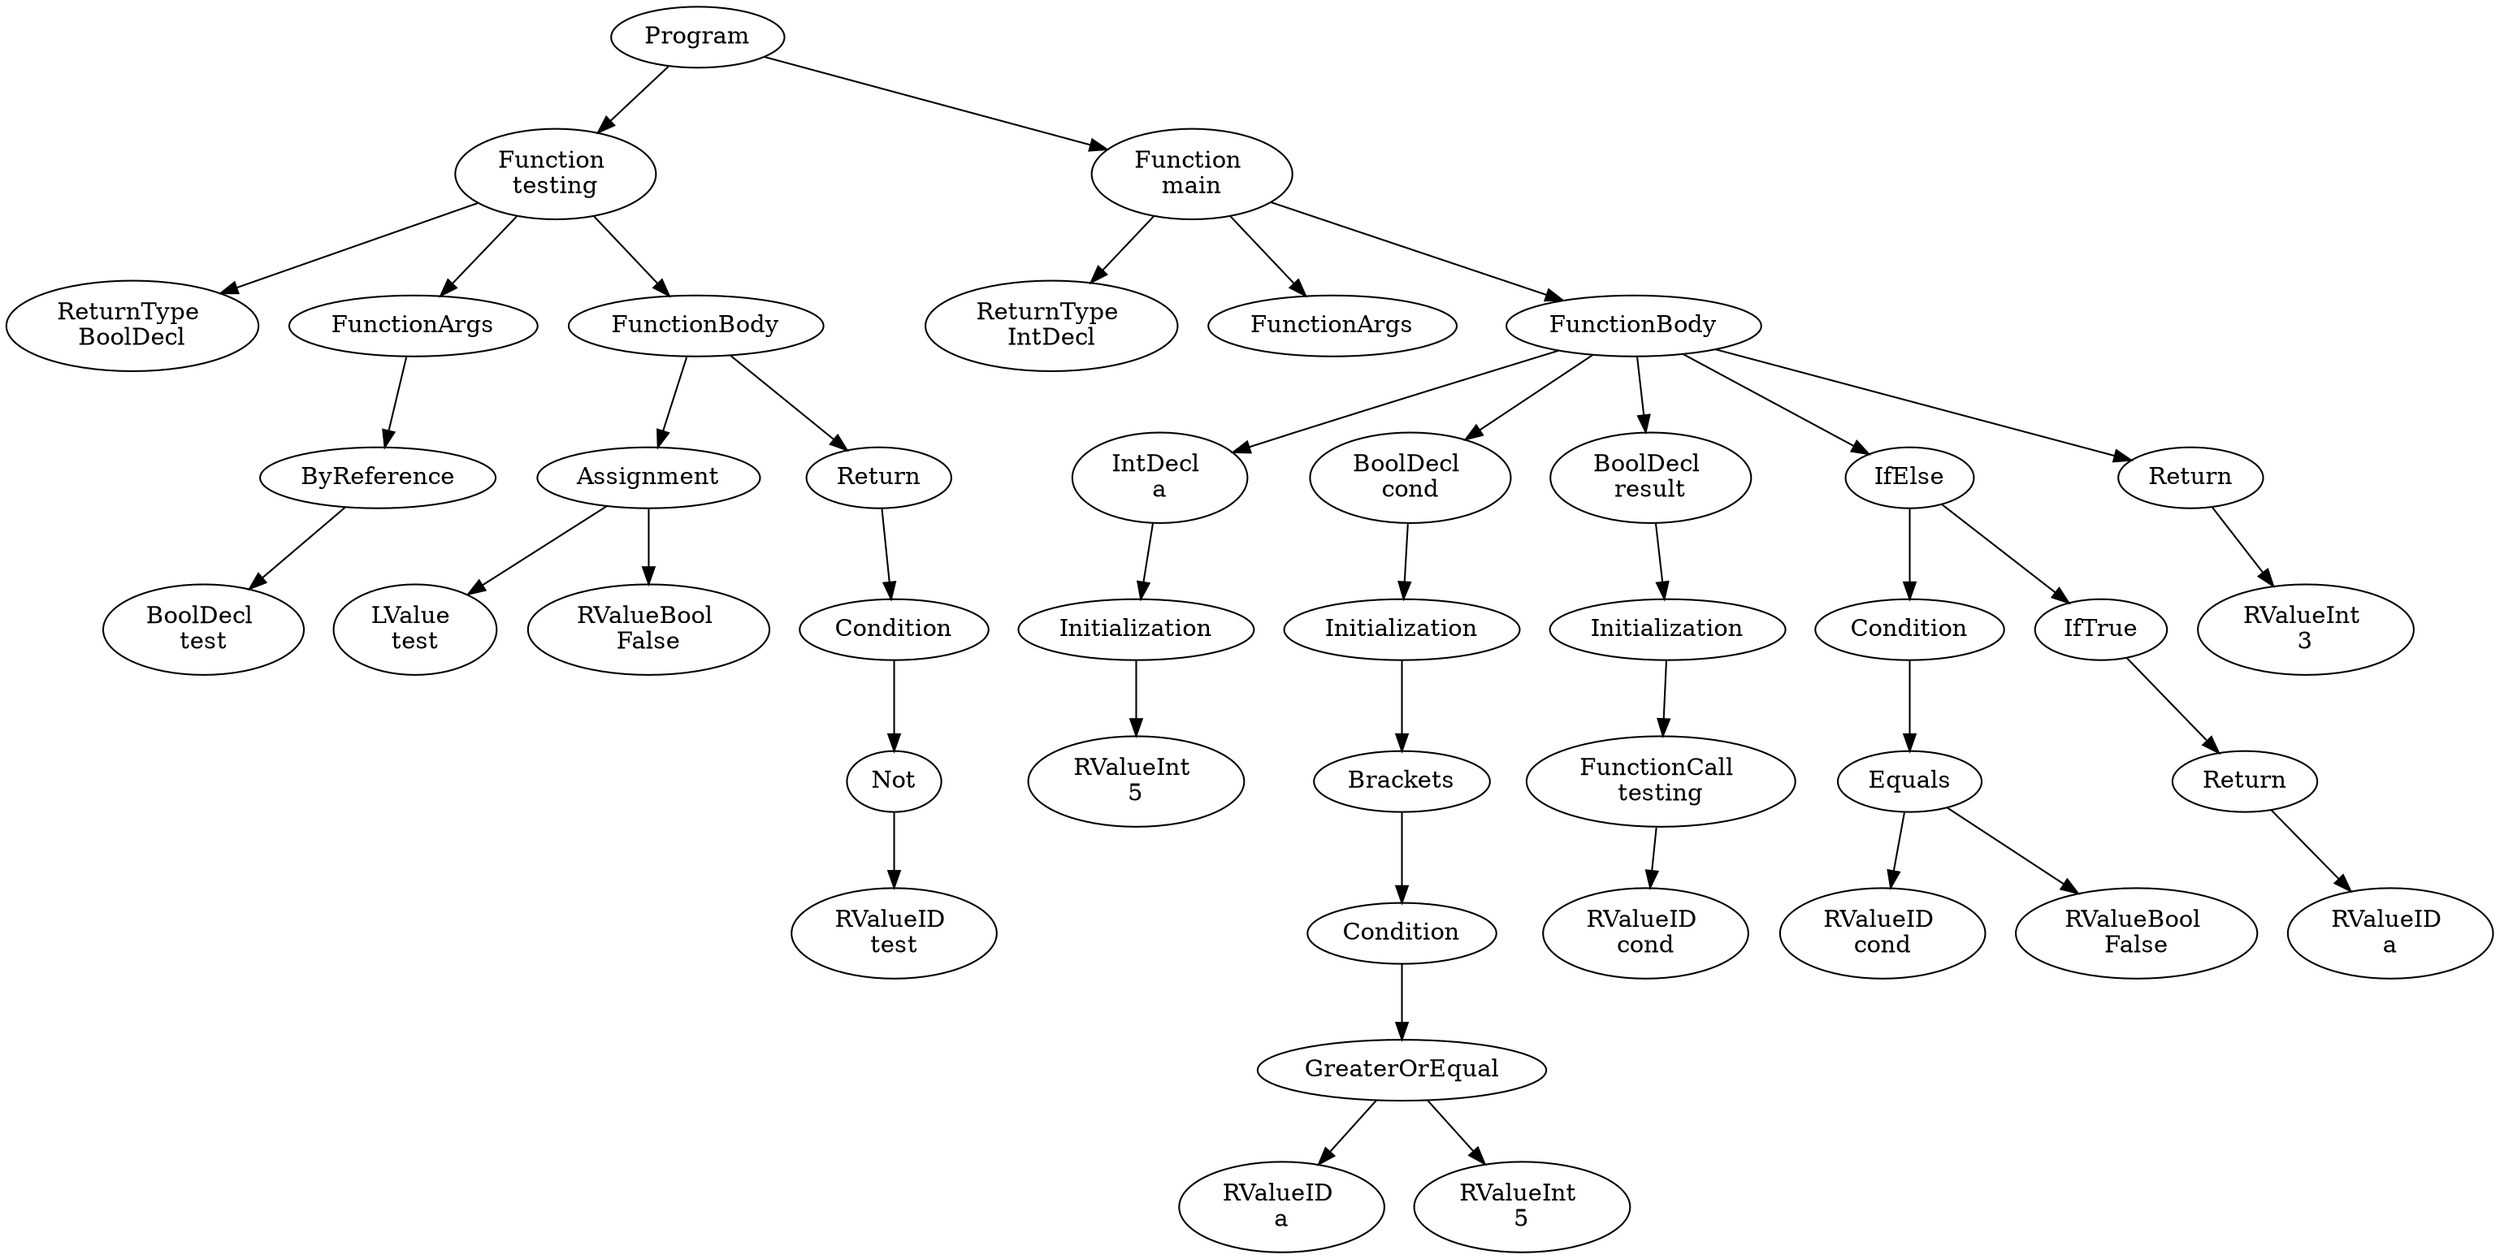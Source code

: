 digraph AST {
2 [label="Program"];
3 [label="Function \ntesting"];
4 [label="ReturnType \nBoolDecl"];
5 [label="FunctionArgs"];
6 [label="ByReference"];
7 [label="BoolDecl \ntest"];
6 -> 7;
5 -> 6;
8 [label="FunctionBody"];
9 [label="Assignment"];
10 [label="LValue \ntest"];
11 [label="RValueBool \nFalse"];
9 -> 10;
9 -> 11;
12 [label="Return"];
13 [label="Condition"];
14 [label="Not"];
15 [label="RValueID \ntest"];
14 -> 15;
13 -> 14;
12 -> 13;
8 -> 9;
8 -> 12;
3 -> 4;
3 -> 5;
3 -> 8;
16 [label="Function \nmain"];
17 [label="ReturnType \nIntDecl"];
18 [label="FunctionArgs"];
19 [label="FunctionBody"];
20 [label="IntDecl \na"];
21 [label="Initialization"];
22 [label="RValueInt \n5"];
21 -> 22;
20 -> 21;
23 [label="BoolDecl \ncond"];
24 [label="Initialization"];
25 [label="Brackets"];
26 [label="Condition"];
27 [label="GreaterOrEqual"];
28 [label="RValueID \na"];
29 [label="RValueInt \n5"];
27 -> 28;
27 -> 29;
26 -> 27;
25 -> 26;
24 -> 25;
23 -> 24;
30 [label="BoolDecl \nresult"];
31 [label="Initialization"];
32 [label="FunctionCall \ntesting"];
33 [label="RValueID \ncond"];
32 -> 33;
31 -> 32;
30 -> 31;
34 [label="IfElse"];
35 [label="Condition"];
36 [label="Equals"];
37 [label="RValueID \ncond"];
38 [label="RValueBool \nFalse"];
36 -> 37;
36 -> 38;
35 -> 36;
39 [label="IfTrue"];
40 [label="Return"];
41 [label="RValueID \na"];
40 -> 41;
39 -> 40;
34 -> 35;
34 -> 39;
42 [label="Return"];
43 [label="RValueInt \n3"];
42 -> 43;
19 -> 20;
19 -> 23;
19 -> 30;
19 -> 34;
19 -> 42;
16 -> 17;
16 -> 18;
16 -> 19;
2 -> 3;
2 -> 16;
}